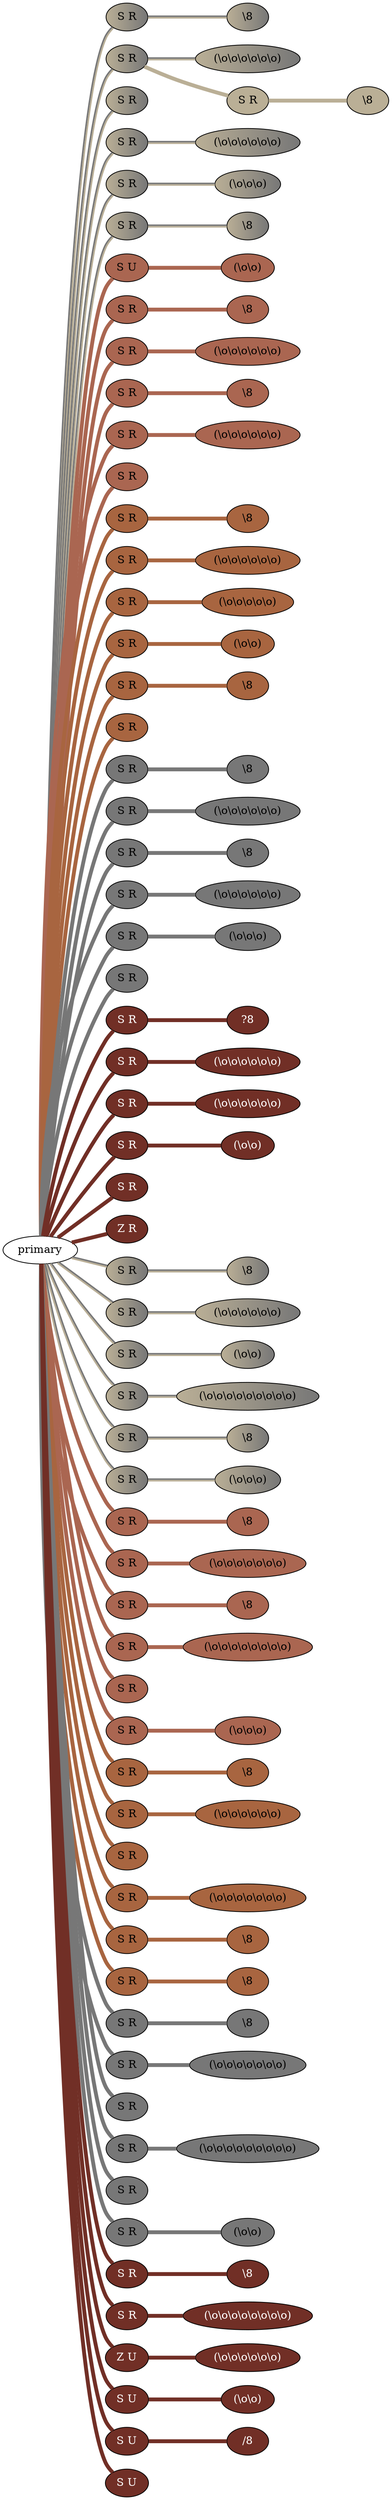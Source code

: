 graph {
 graph [rankdir=LR]
"1" [qtype="pendant_node", pendant_colors="#BAAF96:#777777", pendant_ply="S", pendant_attach="R", pendant_length="46.5", label="S R", style=filled, fillcolor="#BAAF96:#777777", fontcolor="#000000"]
"primary" -- "1" [qtype="pendant_link",penwidth=2,color="#BAAF96:#777777"]
"1:0" [qtype="knot_node", knot_value="1", knot_type="E", knot_position="24.0", knot_spin="Z", label="\\8", style=filled, fillcolor="#BAAF96:#777777" , fontcolor="#000000"]
"1" -- "1:0" [qtype="knot_link",penwidth=2,color="#BAAF96:#777777"]
"2" [qtype="pendant_node", pendant_colors="#BAAF96:#777777", pendant_ply="S", pendant_attach="R", pendant_length="46.0", label="S R", style=filled, fillcolor="#BAAF96:#777777", fontcolor="#000000"]
"primary" -- "2" [qtype="pendant_link",penwidth=2,color="#BAAF96:#777777"]
"2:0" [qtype="knot_node", knot_value="6", knot_type="L", knot_position="25.0", knot_spin="Z", label="(\\o\\o\\o\\o\\o\\o)", style=filled, fillcolor="#BAAF96:#777777" , fontcolor="#000000"]
"2" -- "2:0" [qtype="knot_link",penwidth=2,color="#BAAF96:#777777"]
"2s1" [qtype="pendant_node", pendant_colors="#BAAF96", pendant_ply="S", pendant_attach="R", pendant_length="25.5", label="S R", style=filled, fillcolor="#BAAF96", fontcolor="#000000"]
"2" -- "2s1" [qtype="pendant_link",penwidth=5,color="#BAAF96"]
"2s1:0" [qtype="knot_node", knot_value="1", knot_type="E", knot_position="15.5", knot_spin="Z", label="\\8", style=filled, fillcolor="#BAAF96" , fontcolor="#000000"]
"2s1" -- "2s1:0" [qtype="knot_link",penwidth=5,color="#BAAF96"]
"3" [qtype="pendant_node", pendant_colors="#BAAF96:#777777", pendant_ply="S", pendant_attach="R", pendant_length="56.5", label="S R", style=filled, fillcolor="#BAAF96:#777777", fontcolor="#000000"]
"primary" -- "3" [qtype="pendant_link",penwidth=2,color="#BAAF96:#777777"]
"4" [qtype="pendant_node", pendant_colors="#BAAF96:#777777", pendant_ply="S", pendant_attach="R", pendant_length="51.0", label="S R", style=filled, fillcolor="#BAAF96:#777777", fontcolor="#000000"]
"primary" -- "4" [qtype="pendant_link",penwidth=2,color="#BAAF96:#777777"]
"4:0" [qtype="knot_node", knot_value="6", knot_type="L", knot_position="24.0", knot_spin="Z", label="(\\o\\o\\o\\o\\o\\o)", style=filled, fillcolor="#BAAF96:#777777" , fontcolor="#000000"]
"4" -- "4:0" [qtype="knot_link",penwidth=2,color="#BAAF96:#777777"]
"5" [qtype="pendant_node", pendant_colors="#BAAF96:#777777", pendant_ply="S", pendant_attach="R", pendant_length="53.5", label="S R", style=filled, fillcolor="#BAAF96:#777777", fontcolor="#000000"]
"primary" -- "5" [qtype="pendant_link",penwidth=2,color="#BAAF96:#777777"]
"5:0" [qtype="knot_node", knot_value="3", knot_type="L", knot_position="24.5", knot_spin="Z", label="(\\o\\o\\o)", style=filled, fillcolor="#BAAF96:#777777" , fontcolor="#000000"]
"5" -- "5:0" [qtype="knot_link",penwidth=2,color="#BAAF96:#777777"]
"6" [qtype="pendant_node", pendant_colors="#BAAF96:#777777", pendant_ply="S", pendant_attach="R", pendant_length="53.0", label="S R", style=filled, fillcolor="#BAAF96:#777777", fontcolor="#000000"]
"primary" -- "6" [qtype="pendant_link",penwidth=2,color="#BAAF96:#777777"]
"6:0" [qtype="knot_node", knot_value="1", knot_type="E", knot_position="24.5", knot_spin="Z", label="\\8", style=filled, fillcolor="#BAAF96:#777777" , fontcolor="#000000"]
"6" -- "6:0" [qtype="knot_link",penwidth=2,color="#BAAF96:#777777"]
"7" [qtype="pendant_node", pendant_colors="#AA6651", pendant_ply="S", pendant_attach="U", pendant_length="36.5", label="S U", style=filled, fillcolor="#AA6651", fontcolor="#000000"]
"primary" -- "7" [qtype="pendant_link",penwidth=5,color="#AA6651"]
"7:0" [qtype="knot_node", knot_value="2", knot_type="L", knot_position="22.0", knot_spin="Z", label="(\\o\\o)", style=filled, fillcolor="#AA6651" , fontcolor="#000000"]
"7" -- "7:0" [qtype="knot_link",penwidth=5,color="#AA6651"]
"8" [qtype="pendant_node", pendant_colors="#AA6651", pendant_ply="S", pendant_attach="R", pendant_length="47.5", label="S R", style=filled, fillcolor="#AA6651", fontcolor="#000000"]
"primary" -- "8" [qtype="pendant_link",penwidth=5,color="#AA6651"]
"8:0" [qtype="knot_node", knot_value="1", knot_type="E", knot_position="23.5", knot_spin="Z", label="\\8", style=filled, fillcolor="#AA6651" , fontcolor="#000000"]
"8" -- "8:0" [qtype="knot_link",penwidth=5,color="#AA6651"]
"9" [qtype="pendant_node", pendant_colors="#AA6651", pendant_ply="S", pendant_attach="R", pendant_length="41.5", label="S R", style=filled, fillcolor="#AA6651", fontcolor="#000000"]
"primary" -- "9" [qtype="pendant_link",penwidth=5,color="#AA6651"]
"9:0" [qtype="knot_node", knot_value="6", knot_type="L", knot_position="22.0", knot_spin="Z", label="(\\o\\o\\o\\o\\o\\o)", style=filled, fillcolor="#AA6651" , fontcolor="#000000"]
"9" -- "9:0" [qtype="knot_link",penwidth=5,color="#AA6651"]
"10" [qtype="pendant_node", pendant_colors="#AA6651", pendant_ply="S", pendant_attach="R", pendant_length="49.0", label="S R", style=filled, fillcolor="#AA6651", fontcolor="#000000"]
"primary" -- "10" [qtype="pendant_link",penwidth=5,color="#AA6651"]
"10:0" [qtype="knot_node", knot_value="1", knot_type="E", knot_position="24.0", knot_spin="Z", label="\\8", style=filled, fillcolor="#AA6651" , fontcolor="#000000"]
"10" -- "10:0" [qtype="knot_link",penwidth=5,color="#AA6651"]
"11" [qtype="pendant_node", pendant_colors="#AA6651", pendant_ply="S", pendant_attach="R", pendant_length="41.0", label="S R", style=filled, fillcolor="#AA6651", fontcolor="#000000"]
"primary" -- "11" [qtype="pendant_link",penwidth=5,color="#AA6651"]
"11:0" [qtype="knot_node", knot_value="6", knot_type="L", knot_position="22.0", knot_spin="Z", label="(\\o\\o\\o\\o\\o\\o)", style=filled, fillcolor="#AA6651" , fontcolor="#000000"]
"11" -- "11:0" [qtype="knot_link",penwidth=5,color="#AA6651"]
"12" [qtype="pendant_node", pendant_colors="#AA6651", pendant_ply="S", pendant_attach="R", pendant_length="45.5", label="S R", style=filled, fillcolor="#AA6651", fontcolor="#000000"]
"primary" -- "12" [qtype="pendant_link",penwidth=5,color="#AA6651"]
"13" [qtype="pendant_node", pendant_colors="#A86540", pendant_ply="S", pendant_attach="R", pendant_length="41.5", label="S R", style=filled, fillcolor="#A86540", fontcolor="#000000"]
"primary" -- "13" [qtype="pendant_link",penwidth=5,color="#A86540"]
"13:0" [qtype="knot_node", knot_value="1", knot_type="E", knot_position="22.5", knot_spin="Z", label="\\8", style=filled, fillcolor="#A86540" , fontcolor="#000000"]
"13" -- "13:0" [qtype="knot_link",penwidth=5,color="#A86540"]
"14" [qtype="pendant_node", pendant_colors="#A86540", pendant_ply="S", pendant_attach="R", pendant_length="21.5", label="S R", style=filled, fillcolor="#A86540", fontcolor="#000000"]
"primary" -- "14" [qtype="pendant_link",penwidth=5,color="#A86540"]
"14:0" [qtype="knot_node", knot_value="6", knot_type="L", knot_position="21.5", knot_spin="Z", label="(\\o\\o\\o\\o\\o\\o)", style=filled, fillcolor="#A86540" , fontcolor="#000000"]
"14" -- "14:0" [qtype="knot_link",penwidth=5,color="#A86540"]
"15" [qtype="pendant_node", pendant_colors="#A86540", pendant_ply="S", pendant_attach="R", pendant_length="39.0", label="S R", style=filled, fillcolor="#A86540", fontcolor="#000000"]
"primary" -- "15" [qtype="pendant_link",penwidth=5,color="#A86540"]
"15:0" [qtype="knot_node", knot_value="5", knot_type="L", knot_position="21.0", knot_spin="Z", label="(\\o\\o\\o\\o\\o)", style=filled, fillcolor="#A86540" , fontcolor="#000000"]
"15" -- "15:0" [qtype="knot_link",penwidth=5,color="#A86540"]
"16" [qtype="pendant_node", pendant_colors="#A86540", pendant_ply="S", pendant_attach="R", pendant_length="41.0", label="S R", style=filled, fillcolor="#A86540", fontcolor="#000000"]
"primary" -- "16" [qtype="pendant_link",penwidth=5,color="#A86540"]
"16:0" [qtype="knot_node", knot_value="2", knot_type="L", knot_position="19.5", knot_spin="Z", label="(\\o\\o)", style=filled, fillcolor="#A86540" , fontcolor="#000000"]
"16" -- "16:0" [qtype="knot_link",penwidth=5,color="#A86540"]
"17" [qtype="pendant_node", pendant_colors="#A86540", pendant_ply="S", pendant_attach="R", pendant_length="36.0", label="S R", style=filled, fillcolor="#A86540", fontcolor="#000000"]
"primary" -- "17" [qtype="pendant_link",penwidth=5,color="#A86540"]
"17:0" [qtype="knot_node", knot_value="1", knot_type="E", knot_position="19.0", knot_spin="Z", label="\\8", style=filled, fillcolor="#A86540" , fontcolor="#000000"]
"17" -- "17:0" [qtype="knot_link",penwidth=5,color="#A86540"]
"18" [qtype="pendant_node", pendant_colors="#A86540", pendant_ply="S", pendant_attach="R", pendant_length="41.5", label="S R", style=filled, fillcolor="#A86540", fontcolor="#000000"]
"primary" -- "18" [qtype="pendant_link",penwidth=5,color="#A86540"]
"19" [qtype="pendant_node", pendant_colors="#777777", pendant_ply="S", pendant_attach="R", pendant_length="37.5", label="S R", style=filled, fillcolor="#777777", fontcolor="#000000"]
"primary" -- "19" [qtype="pendant_link",penwidth=5,color="#777777"]
"19:0" [qtype="knot_node", knot_value="1", knot_type="E", knot_position="18.5", knot_spin="Z", label="\\8", style=filled, fillcolor="#777777" , fontcolor="#000000"]
"19" -- "19:0" [qtype="knot_link",penwidth=5,color="#777777"]
"20" [qtype="pendant_node", pendant_colors="#777777", pendant_ply="S", pendant_attach="R", pendant_length="31.5", label="S R", style=filled, fillcolor="#777777", fontcolor="#000000"]
"primary" -- "20" [qtype="pendant_link",penwidth=5,color="#777777"]
"20:0" [qtype="knot_node", knot_value="6", knot_type="L", knot_position="19.0", knot_spin="Z", label="(\\o\\o\\o\\o\\o\\o)", style=filled, fillcolor="#777777" , fontcolor="#000000"]
"20" -- "20:0" [qtype="knot_link",penwidth=5,color="#777777"]
"21" [qtype="pendant_node", pendant_colors="#777777", pendant_ply="S", pendant_attach="R", pendant_length="36.0", label="S R", style=filled, fillcolor="#777777", fontcolor="#000000"]
"primary" -- "21" [qtype="pendant_link",penwidth=5,color="#777777"]
"21:0" [qtype="knot_node", knot_value="1", knot_type="E", knot_position="19.0", knot_spin="Z", label="\\8", style=filled, fillcolor="#777777" , fontcolor="#000000"]
"21" -- "21:0" [qtype="knot_link",penwidth=5,color="#777777"]
"22" [qtype="pendant_node", pendant_colors="#777777", pendant_ply="S", pendant_attach="R", pendant_length="30.5", label="S R", style=filled, fillcolor="#777777", fontcolor="#000000"]
"primary" -- "22" [qtype="pendant_link",penwidth=5,color="#777777"]
"22:0" [qtype="knot_node", knot_value="6", knot_type="L", knot_position="18.0", knot_spin="Z", label="(\\o\\o\\o\\o\\o\\o)", style=filled, fillcolor="#777777" , fontcolor="#000000"]
"22" -- "22:0" [qtype="knot_link",penwidth=5,color="#777777"]
"23" [qtype="pendant_node", pendant_colors="#777777", pendant_ply="S", pendant_attach="R", pendant_length="40.0", label="S R", style=filled, fillcolor="#777777", fontcolor="#000000"]
"primary" -- "23" [qtype="pendant_link",penwidth=5,color="#777777"]
"23:0" [qtype="knot_node", knot_value="3", knot_type="L", knot_position="17.0", knot_spin="Z", label="(\\o\\o\\o)", style=filled, fillcolor="#777777" , fontcolor="#000000"]
"23" -- "23:0" [qtype="knot_link",penwidth=5,color="#777777"]
"24" [qtype="pendant_node", pendant_colors="#777777", pendant_ply="S", pendant_attach="R", pendant_length="42.0", label="S R", style=filled, fillcolor="#777777", fontcolor="#000000"]
"primary" -- "24" [qtype="pendant_link",penwidth=5,color="#777777"]
"25" [qtype="pendant_node", pendant_colors="#712F26", pendant_ply="S", pendant_attach="R", pendant_length="37.5", label="S R", style=filled, fillcolor="#712F26", fontcolor="#ffffff"]
"primary" -- "25" [qtype="pendant_link",penwidth=5,color="#712F26"]
"25:0" [qtype="knot_node", knot_value="1", knot_type="E", knot_position="17.0", knot_spin="U", label="?8", style=filled, fillcolor="#712F26" , fontcolor="#ffffff"]
"25" -- "25:0" [qtype="knot_link",penwidth=5,color="#712F26"]
"26" [qtype="pendant_node", pendant_colors="#712F26", pendant_ply="S", pendant_attach="R", pendant_length="35.0", label="S R", style=filled, fillcolor="#712F26", fontcolor="#ffffff"]
"primary" -- "26" [qtype="pendant_link",penwidth=5,color="#712F26"]
"26:0" [qtype="knot_node", knot_value="6", knot_type="L", knot_position="18.0", knot_spin="Z", label="(\\o\\o\\o\\o\\o\\o)", style=filled, fillcolor="#712F26" , fontcolor="#ffffff"]
"26" -- "26:0" [qtype="knot_link",penwidth=5,color="#712F26"]
"27" [qtype="pendant_node", pendant_colors="#712F26", pendant_ply="S", pendant_attach="R", pendant_length="30.0", label="S R", style=filled, fillcolor="#712F26", fontcolor="#ffffff"]
"primary" -- "27" [qtype="pendant_link",penwidth=5,color="#712F26"]
"27:0" [qtype="knot_node", knot_value="6", knot_type="L", knot_position="17.5", knot_spin="Z", label="(\\o\\o\\o\\o\\o\\o)", style=filled, fillcolor="#712F26" , fontcolor="#ffffff"]
"27" -- "27:0" [qtype="knot_link",penwidth=5,color="#712F26"]
"28" [qtype="pendant_node", pendant_colors="#712F26", pendant_ply="S", pendant_attach="R", pendant_length="37.0", label="S R", style=filled, fillcolor="#712F26", fontcolor="#ffffff"]
"primary" -- "28" [qtype="pendant_link",penwidth=5,color="#712F26"]
"28:0" [qtype="knot_node", knot_value="2", knot_type="L", knot_position="16.5", knot_spin="Z", label="(\\o\\o)", style=filled, fillcolor="#712F26" , fontcolor="#ffffff"]
"28" -- "28:0" [qtype="knot_link",penwidth=5,color="#712F26"]
"29" [qtype="pendant_node", pendant_colors="#712F26", pendant_ply="S", pendant_attach="R", pendant_length="42.0", label="S R", style=filled, fillcolor="#712F26", fontcolor="#ffffff"]
"primary" -- "29" [qtype="pendant_link",penwidth=5,color="#712F26"]
"30" [qtype="pendant_node", pendant_colors="#712F26", pendant_ply="Z", pendant_attach="R", pendant_length="39.0", label="Z R", style=filled, fillcolor="#712F26", fontcolor="#ffffff"]
"primary" -- "30" [qtype="pendant_link",penwidth=5,color="#712F26"]
"31" [qtype="pendant_node", pendant_colors="#BAAF96:#777777", pendant_ply="S", pendant_attach="R", pendant_length="47.0", label="S R", style=filled, fillcolor="#BAAF96:#777777", fontcolor="#000000"]
"primary" -- "31" [qtype="pendant_link",penwidth=2,color="#BAAF96:#777777"]
"31:0" [qtype="knot_node", knot_value="1", knot_type="E", knot_position="17.5", knot_spin="Z", label="\\8", style=filled, fillcolor="#BAAF96:#777777" , fontcolor="#000000"]
"31" -- "31:0" [qtype="knot_link",penwidth=2,color="#BAAF96:#777777"]
"32" [qtype="pendant_node", pendant_colors="#BAAF96:#777777", pendant_ply="S", pendant_attach="R", pendant_length="37.0", label="S R", style=filled, fillcolor="#BAAF96:#777777", fontcolor="#000000"]
"primary" -- "32" [qtype="pendant_link",penwidth=2,color="#BAAF96:#777777"]
"32:0" [qtype="knot_node", knot_value="6", knot_type="L", knot_position="17.0", knot_spin="Z", label="(\\o\\o\\o\\o\\o\\o)", style=filled, fillcolor="#BAAF96:#777777" , fontcolor="#000000"]
"32" -- "32:0" [qtype="knot_link",penwidth=2,color="#BAAF96:#777777"]
"33" [qtype="pendant_node", pendant_colors="#BAAF96:#777777", pendant_ply="S", pendant_attach="R", pendant_length="46.0", label="S R", style=filled, fillcolor="#BAAF96:#777777", fontcolor="#000000"]
"primary" -- "33" [qtype="pendant_link",penwidth=2,color="#BAAF96:#777777"]
"33:0" [qtype="knot_node", knot_value="2", knot_type="L", knot_position="17.0", knot_spin="Z", label="(\\o\\o)", style=filled, fillcolor="#BAAF96:#777777" , fontcolor="#000000"]
"33" -- "33:0" [qtype="knot_link",penwidth=2,color="#BAAF96:#777777"]
"34" [qtype="pendant_node", pendant_colors="#BAAF96:#777777", pendant_ply="S", pendant_attach="R", pendant_length="38.5", label="S R", style=filled, fillcolor="#BAAF96:#777777", fontcolor="#000000"]
"primary" -- "34" [qtype="pendant_link",penwidth=2,color="#BAAF96:#777777"]
"34:0" [qtype="knot_node", knot_value="9", knot_type="L", knot_position="16.0", knot_spin="Z", label="(\\o\\o\\o\\o\\o\\o\\o\\o\\o)", style=filled, fillcolor="#BAAF96:#777777" , fontcolor="#000000"]
"34" -- "34:0" [qtype="knot_link",penwidth=2,color="#BAAF96:#777777"]
"35" [qtype="pendant_node", pendant_colors="#BAAF96:#777777", pendant_ply="S", pendant_attach="R", pendant_length="38.0", label="S R", style=filled, fillcolor="#BAAF96:#777777", fontcolor="#000000"]
"primary" -- "35" [qtype="pendant_link",penwidth=2,color="#BAAF96:#777777"]
"35:0" [qtype="knot_node", knot_value="1", knot_type="E", knot_position="15.0", knot_spin="Z", label="\\8", style=filled, fillcolor="#BAAF96:#777777" , fontcolor="#000000"]
"35" -- "35:0" [qtype="knot_link",penwidth=2,color="#BAAF96:#777777"]
"36" [qtype="pendant_node", pendant_colors="#BAAF96:#777777", pendant_ply="S", pendant_attach="R", pendant_length="40.5", label="S R", style=filled, fillcolor="#BAAF96:#777777", fontcolor="#000000"]
"primary" -- "36" [qtype="pendant_link",penwidth=2,color="#BAAF96:#777777"]
"36:0" [qtype="knot_node", knot_value="3", knot_type="L", knot_position="14.5", knot_spin="Z", label="(\\o\\o\\o)", style=filled, fillcolor="#BAAF96:#777777" , fontcolor="#000000"]
"36" -- "36:0" [qtype="knot_link",penwidth=2,color="#BAAF96:#777777"]
"37" [qtype="pendant_node", pendant_colors="#AA6651", pendant_ply="S", pendant_attach="R", pendant_length="42.0", label="S R", style=filled, fillcolor="#AA6651", fontcolor="#000000"]
"primary" -- "37" [qtype="pendant_link",penwidth=5,color="#AA6651"]
"37:0" [qtype="knot_node", knot_value="1", knot_type="E", knot_position="16.0", knot_spin="Z", label="\\8", style=filled, fillcolor="#AA6651" , fontcolor="#000000"]
"37" -- "37:0" [qtype="knot_link",penwidth=5,color="#AA6651"]
"38" [qtype="pendant_node", pendant_colors="#AA6651", pendant_ply="S", pendant_attach="R", pendant_length="35.0", label="S R", style=filled, fillcolor="#AA6651", fontcolor="#000000"]
"primary" -- "38" [qtype="pendant_link",penwidth=5,color="#AA6651"]
"38:0" [qtype="knot_node", knot_value="7", knot_type="L", knot_position="15.5", knot_spin="Z", label="(\\o\\o\\o\\o\\o\\o\\o)", style=filled, fillcolor="#AA6651" , fontcolor="#000000"]
"38" -- "38:0" [qtype="knot_link",penwidth=5,color="#AA6651"]
"39" [qtype="pendant_node", pendant_colors="#AA6651", pendant_ply="S", pendant_attach="R", pendant_length="42.0", label="S R", style=filled, fillcolor="#AA6651", fontcolor="#000000"]
"primary" -- "39" [qtype="pendant_link",penwidth=5,color="#AA6651"]
"39:0" [qtype="knot_node", knot_value="1", knot_type="E", knot_position="15.5", knot_spin="Z", label="\\8", style=filled, fillcolor="#AA6651" , fontcolor="#000000"]
"39" -- "39:0" [qtype="knot_link",penwidth=5,color="#AA6651"]
"40" [qtype="pendant_node", pendant_colors="#AA6651", pendant_ply="S", pendant_attach="R", pendant_length="43.0", label="S R", style=filled, fillcolor="#AA6651", fontcolor="#000000"]
"primary" -- "40" [qtype="pendant_link",penwidth=5,color="#AA6651"]
"40:0" [qtype="knot_node", knot_value="8", knot_type="L", knot_position="15.0", knot_spin="Z", label="(\\o\\o\\o\\o\\o\\o\\o\\o)", style=filled, fillcolor="#AA6651" , fontcolor="#000000"]
"40" -- "40:0" [qtype="knot_link",penwidth=5,color="#AA6651"]
"41" [qtype="pendant_node", pendant_colors="#AA6651", pendant_ply="S", pendant_attach="R", pendant_length="41.5", label="S R", style=filled, fillcolor="#AA6651", fontcolor="#000000"]
"primary" -- "41" [qtype="pendant_link",penwidth=5,color="#AA6651"]
"42" [qtype="pendant_node", pendant_colors="#AA6651", pendant_ply="S", pendant_attach="R", pendant_length="42.0", label="S R", style=filled, fillcolor="#AA6651", fontcolor="#000000"]
"primary" -- "42" [qtype="pendant_link",penwidth=5,color="#AA6651"]
"42:0" [qtype="knot_node", knot_value="3", knot_type="L", knot_position="14.0", knot_spin="Z", label="(\\o\\o\\o)", style=filled, fillcolor="#AA6651" , fontcolor="#000000"]
"42" -- "42:0" [qtype="knot_link",penwidth=5,color="#AA6651"]
"43" [qtype="pendant_node", pendant_colors="#A86540", pendant_ply="S", pendant_attach="R", pendant_length="34.5", label="S R", style=filled, fillcolor="#A86540", fontcolor="#000000"]
"primary" -- "43" [qtype="pendant_link",penwidth=5,color="#A86540"]
"43:0" [qtype="knot_node", knot_value="1", knot_type="E", knot_position="15.5", knot_spin="Z", label="\\8", style=filled, fillcolor="#A86540" , fontcolor="#000000"]
"43" -- "43:0" [qtype="knot_link",penwidth=5,color="#A86540"]
"44" [qtype="pendant_node", pendant_colors="#A86540", pendant_ply="S", pendant_attach="R", pendant_length="28.0", label="S R", style=filled, fillcolor="#A86540", fontcolor="#000000"]
"primary" -- "44" [qtype="pendant_link",penwidth=5,color="#A86540"]
"44:0" [qtype="knot_node", knot_value="6", knot_type="L", knot_position="14.0", knot_spin="Z", label="(\\o\\o\\o\\o\\o\\o)", style=filled, fillcolor="#A86540" , fontcolor="#000000"]
"44" -- "44:0" [qtype="knot_link",penwidth=5,color="#A86540"]
"45" [qtype="pendant_node", pendant_colors="#A86540", pendant_ply="S", pendant_attach="R", pendant_length="37.0", label="S R", style=filled, fillcolor="#A86540", fontcolor="#000000"]
"primary" -- "45" [qtype="pendant_link",penwidth=5,color="#A86540"]
"46" [qtype="pendant_node", pendant_colors="#A86540", pendant_ply="S", pendant_attach="R", pendant_length="35.5", label="S R", style=filled, fillcolor="#A86540", fontcolor="#000000"]
"primary" -- "46" [qtype="pendant_link",penwidth=5,color="#A86540"]
"46:0" [qtype="knot_node", knot_value="7", knot_type="L", knot_position="13.5", knot_spin="Z", label="(\\o\\o\\o\\o\\o\\o\\o)", style=filled, fillcolor="#A86540" , fontcolor="#000000"]
"46" -- "46:0" [qtype="knot_link",penwidth=5,color="#A86540"]
"47" [qtype="pendant_node", pendant_colors="#A86540", pendant_ply="S", pendant_attach="R", pendant_length="36.0", label="S R", style=filled, fillcolor="#A86540", fontcolor="#000000"]
"primary" -- "47" [qtype="pendant_link",penwidth=5,color="#A86540"]
"47:0" [qtype="knot_node", knot_value="1", knot_type="E", knot_position="13.5", knot_spin="Z", label="\\8", style=filled, fillcolor="#A86540" , fontcolor="#000000"]
"47" -- "47:0" [qtype="knot_link",penwidth=5,color="#A86540"]
"48" [qtype="pendant_node", pendant_colors="#A86540", pendant_ply="S", pendant_attach="R", pendant_length="48.0", label="S R", style=filled, fillcolor="#A86540", fontcolor="#000000"]
"primary" -- "48" [qtype="pendant_link",penwidth=5,color="#A86540"]
"48:0" [qtype="knot_node", knot_value="1", knot_type="E", knot_position="14.5", knot_spin="Z", label="\\8", style=filled, fillcolor="#A86540" , fontcolor="#000000"]
"48" -- "48:0" [qtype="knot_link",penwidth=5,color="#A86540"]
"49" [qtype="pendant_node", pendant_colors="#777777", pendant_ply="S", pendant_attach="R", pendant_length="36.5", label="S R", style=filled, fillcolor="#777777", fontcolor="#000000"]
"primary" -- "49" [qtype="pendant_link",penwidth=5,color="#777777"]
"49:0" [qtype="knot_node", knot_value="1", knot_type="E", knot_position="14.5", knot_spin="Z", label="\\8", style=filled, fillcolor="#777777" , fontcolor="#000000"]
"49" -- "49:0" [qtype="knot_link",penwidth=5,color="#777777"]
"50" [qtype="pendant_node", pendant_colors="#777777", pendant_ply="S", pendant_attach="R", pendant_length="31.5", label="S R", style=filled, fillcolor="#777777", fontcolor="#000000"]
"primary" -- "50" [qtype="pendant_link",penwidth=5,color="#777777"]
"50:0" [qtype="knot_node", knot_value="7", knot_type="L", knot_position="14.5", knot_spin="Z", label="(\\o\\o\\o\\o\\o\\o\\o)", style=filled, fillcolor="#777777" , fontcolor="#000000"]
"50" -- "50:0" [qtype="knot_link",penwidth=5,color="#777777"]
"51" [qtype="pendant_node", pendant_colors="#777777", pendant_ply="S", pendant_attach="R", pendant_length="37.5", label="S R", style=filled, fillcolor="#777777", fontcolor="#000000"]
"primary" -- "51" [qtype="pendant_link",penwidth=5,color="#777777"]
"52" [qtype="pendant_node", pendant_colors="#777777", pendant_ply="S", pendant_attach="R", pendant_length="30.5", label="S R", style=filled, fillcolor="#777777", fontcolor="#000000"]
"primary" -- "52" [qtype="pendant_link",penwidth=5,color="#777777"]
"52:0" [qtype="knot_node", knot_value="9", knot_type="L", knot_position="13.0", knot_spin="Z", label="(\\o\\o\\o\\o\\o\\o\\o\\o\\o)", style=filled, fillcolor="#777777" , fontcolor="#000000"]
"52" -- "52:0" [qtype="knot_link",penwidth=5,color="#777777"]
"53" [qtype="pendant_node", pendant_colors="#777777", pendant_ply="S", pendant_attach="R", pendant_length="39.0", label="S R", style=filled, fillcolor="#777777", fontcolor="#000000"]
"primary" -- "53" [qtype="pendant_link",penwidth=5,color="#777777"]
"54" [qtype="pendant_node", pendant_colors="#777777", pendant_ply="S", pendant_attach="R", pendant_length="38.0", label="S R", style=filled, fillcolor="#777777", fontcolor="#000000"]
"primary" -- "54" [qtype="pendant_link",penwidth=5,color="#777777"]
"54:0" [qtype="knot_node", knot_value="2", knot_type="L", knot_position="12.5", knot_spin="Z", label="(\\o\\o)", style=filled, fillcolor="#777777" , fontcolor="#000000"]
"54" -- "54:0" [qtype="knot_link",penwidth=5,color="#777777"]
"55" [qtype="pendant_node", pendant_colors="#712F26", pendant_ply="S", pendant_attach="R", pendant_length="37.0", label="S R", style=filled, fillcolor="#712F26", fontcolor="#ffffff"]
"primary" -- "55" [qtype="pendant_link",penwidth=5,color="#712F26"]
"55:0" [qtype="knot_node", knot_value="1", knot_type="E", knot_position="10.0", knot_spin="Z", label="\\8", style=filled, fillcolor="#712F26" , fontcolor="#ffffff"]
"55" -- "55:0" [qtype="knot_link",penwidth=5,color="#712F26"]
"56" [qtype="pendant_node", pendant_colors="#712F26", pendant_ply="S", pendant_attach="R", pendant_length="38.0", label="S R", style=filled, fillcolor="#712F26", fontcolor="#ffffff"]
"primary" -- "56" [qtype="pendant_link",penwidth=5,color="#712F26"]
"56:0" [qtype="knot_node", knot_value="8", knot_type="L", knot_position="17.0", knot_spin="Z", label="(\\o\\o\\o\\o\\o\\o\\o\\o)", style=filled, fillcolor="#712F26" , fontcolor="#ffffff"]
"56" -- "56:0" [qtype="knot_link",penwidth=5,color="#712F26"]
"57" [qtype="pendant_node", pendant_colors="#712F26", pendant_ply="Z", pendant_attach="U", pendant_length="28.5", label="Z U", style=filled, fillcolor="#712F26", fontcolor="#ffffff"]
"primary" -- "57" [qtype="pendant_link",penwidth=5,color="#712F26"]
"57:0" [qtype="knot_node", knot_value="6", knot_type="L", knot_position="28.5", knot_spin="Z", label="(\\o\\o\\o\\o\\o\\o)", style=filled, fillcolor="#712F26" , fontcolor="#ffffff"]
"57" -- "57:0" [qtype="knot_link",penwidth=5,color="#712F26"]
"58" [qtype="pendant_node", pendant_colors="#712F26", pendant_ply="S", pendant_attach="U", pendant_length="35.5", label="S U", style=filled, fillcolor="#712F26", fontcolor="#ffffff"]
"primary" -- "58" [qtype="pendant_link",penwidth=5,color="#712F26"]
"58:0" [qtype="knot_node", knot_value="2", knot_type="L", knot_position="12.5", knot_spin="Z", label="(\\o\\o)", style=filled, fillcolor="#712F26" , fontcolor="#ffffff"]
"58" -- "58:0" [qtype="knot_link",penwidth=5,color="#712F26"]
"59" [qtype="pendant_node", pendant_colors="#712F26", pendant_ply="S", pendant_attach="U", pendant_length="30.5", label="S U", style=filled, fillcolor="#712F26", fontcolor="#ffffff"]
"primary" -- "59" [qtype="pendant_link",penwidth=5,color="#712F26"]
"59:0" [qtype="knot_node", knot_value="1", knot_type="E", knot_position="14.0", knot_spin="S", label="/8", style=filled, fillcolor="#712F26" , fontcolor="#ffffff"]
"59" -- "59:0" [qtype="knot_link",penwidth=5,color="#712F26"]
"60" [qtype="pendant_node", pendant_colors="#712F26", pendant_ply="S", pendant_attach="U", pendant_length="38.5", label="S U", style=filled, fillcolor="#712F26", fontcolor="#ffffff"]
"primary" -- "60" [qtype="pendant_link",penwidth=5,color="#712F26"]
}
